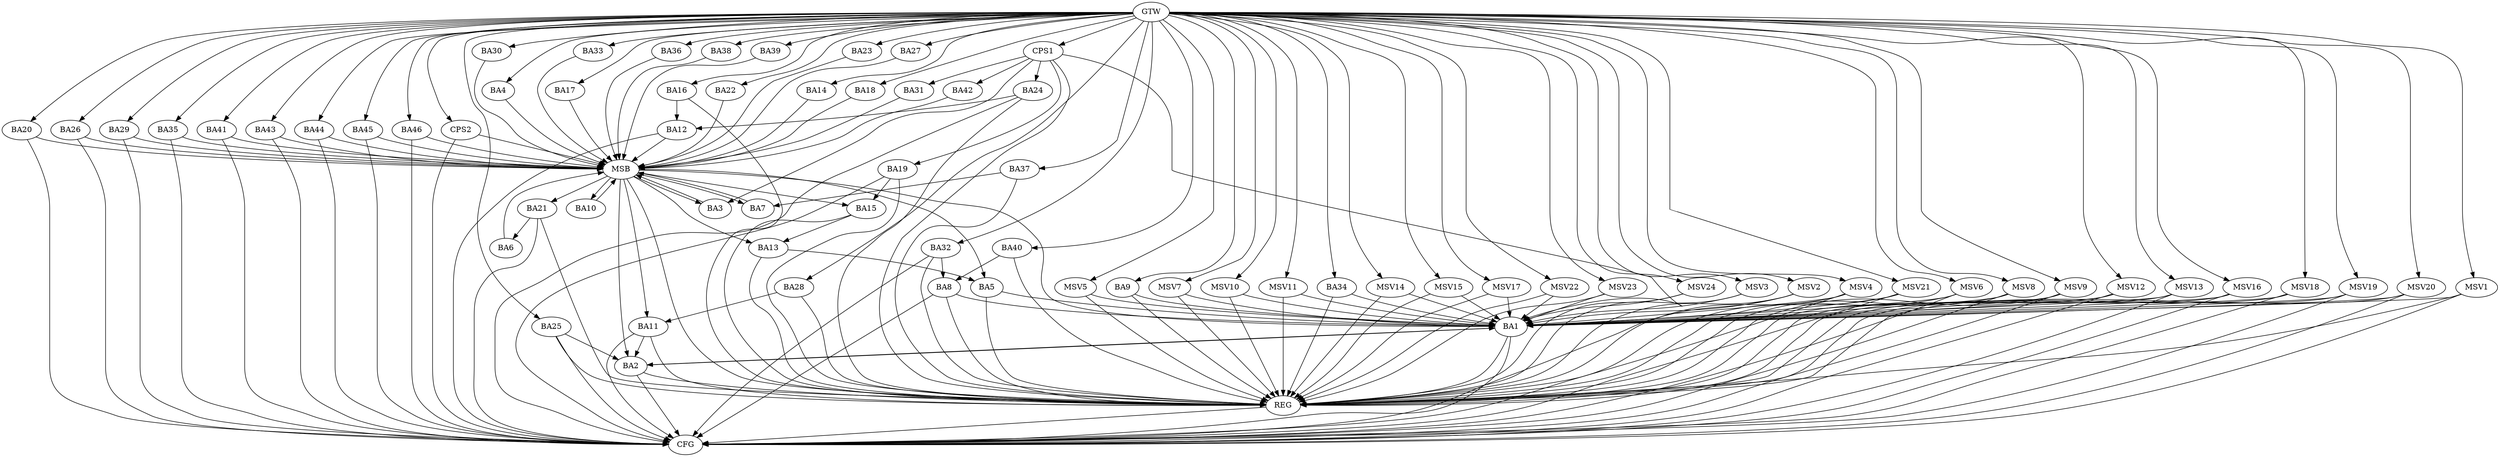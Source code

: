 strict digraph G {
  BA1 [ label="BA1" ];
  BA2 [ label="BA2" ];
  BA3 [ label="BA3" ];
  BA4 [ label="BA4" ];
  BA5 [ label="BA5" ];
  BA6 [ label="BA6" ];
  BA7 [ label="BA7" ];
  BA8 [ label="BA8" ];
  BA9 [ label="BA9" ];
  BA10 [ label="BA10" ];
  BA11 [ label="BA11" ];
  BA12 [ label="BA12" ];
  BA13 [ label="BA13" ];
  BA14 [ label="BA14" ];
  BA15 [ label="BA15" ];
  BA16 [ label="BA16" ];
  BA17 [ label="BA17" ];
  BA18 [ label="BA18" ];
  BA19 [ label="BA19" ];
  BA20 [ label="BA20" ];
  BA21 [ label="BA21" ];
  BA22 [ label="BA22" ];
  BA23 [ label="BA23" ];
  BA24 [ label="BA24" ];
  BA25 [ label="BA25" ];
  BA26 [ label="BA26" ];
  BA27 [ label="BA27" ];
  BA28 [ label="BA28" ];
  BA29 [ label="BA29" ];
  BA30 [ label="BA30" ];
  BA31 [ label="BA31" ];
  BA32 [ label="BA32" ];
  BA33 [ label="BA33" ];
  BA34 [ label="BA34" ];
  BA35 [ label="BA35" ];
  BA36 [ label="BA36" ];
  BA37 [ label="BA37" ];
  BA38 [ label="BA38" ];
  BA39 [ label="BA39" ];
  BA40 [ label="BA40" ];
  BA41 [ label="BA41" ];
  BA42 [ label="BA42" ];
  BA43 [ label="BA43" ];
  BA44 [ label="BA44" ];
  BA45 [ label="BA45" ];
  BA46 [ label="BA46" ];
  CPS1 [ label="CPS1" ];
  CPS2 [ label="CPS2" ];
  GTW [ label="GTW" ];
  REG [ label="REG" ];
  MSB [ label="MSB" ];
  CFG [ label="CFG" ];
  MSV1 [ label="MSV1" ];
  MSV2 [ label="MSV2" ];
  MSV3 [ label="MSV3" ];
  MSV4 [ label="MSV4" ];
  MSV5 [ label="MSV5" ];
  MSV6 [ label="MSV6" ];
  MSV7 [ label="MSV7" ];
  MSV8 [ label="MSV8" ];
  MSV9 [ label="MSV9" ];
  MSV10 [ label="MSV10" ];
  MSV11 [ label="MSV11" ];
  MSV12 [ label="MSV12" ];
  MSV13 [ label="MSV13" ];
  MSV14 [ label="MSV14" ];
  MSV15 [ label="MSV15" ];
  MSV16 [ label="MSV16" ];
  MSV17 [ label="MSV17" ];
  MSV18 [ label="MSV18" ];
  MSV19 [ label="MSV19" ];
  MSV20 [ label="MSV20" ];
  MSV21 [ label="MSV21" ];
  MSV22 [ label="MSV22" ];
  MSV23 [ label="MSV23" ];
  MSV24 [ label="MSV24" ];
  BA1 -> BA2;
  BA2 -> BA1;
  BA5 -> BA1;
  BA8 -> BA1;
  BA9 -> BA1;
  BA11 -> BA2;
  BA13 -> BA5;
  BA15 -> BA13;
  BA16 -> BA12;
  BA19 -> BA15;
  BA21 -> BA6;
  BA24 -> BA12;
  BA25 -> BA2;
  BA28 -> BA11;
  BA32 -> BA8;
  BA34 -> BA1;
  BA37 -> BA7;
  BA40 -> BA8;
  CPS1 -> BA24;
  CPS1 -> BA42;
  CPS1 -> BA1;
  CPS1 -> BA3;
  CPS1 -> BA19;
  CPS1 -> BA31;
  GTW -> BA4;
  GTW -> BA9;
  GTW -> BA14;
  GTW -> BA16;
  GTW -> BA17;
  GTW -> BA18;
  GTW -> BA20;
  GTW -> BA22;
  GTW -> BA23;
  GTW -> BA25;
  GTW -> BA26;
  GTW -> BA27;
  GTW -> BA28;
  GTW -> BA29;
  GTW -> BA30;
  GTW -> BA32;
  GTW -> BA33;
  GTW -> BA34;
  GTW -> BA35;
  GTW -> BA36;
  GTW -> BA37;
  GTW -> BA38;
  GTW -> BA39;
  GTW -> BA40;
  GTW -> BA41;
  GTW -> BA43;
  GTW -> BA44;
  GTW -> BA45;
  GTW -> BA46;
  GTW -> CPS1;
  GTW -> CPS2;
  BA1 -> REG;
  BA2 -> REG;
  BA5 -> REG;
  BA8 -> REG;
  BA9 -> REG;
  BA11 -> REG;
  BA13 -> REG;
  BA15 -> REG;
  BA16 -> REG;
  BA19 -> REG;
  BA21 -> REG;
  BA24 -> REG;
  BA25 -> REG;
  BA28 -> REG;
  BA32 -> REG;
  BA34 -> REG;
  BA37 -> REG;
  BA40 -> REG;
  CPS1 -> REG;
  BA3 -> MSB;
  MSB -> BA2;
  MSB -> REG;
  BA4 -> MSB;
  BA6 -> MSB;
  BA7 -> MSB;
  MSB -> BA1;
  BA10 -> MSB;
  BA12 -> MSB;
  BA14 -> MSB;
  MSB -> BA13;
  BA17 -> MSB;
  MSB -> BA5;
  BA18 -> MSB;
  BA20 -> MSB;
  MSB -> BA10;
  BA22 -> MSB;
  BA23 -> MSB;
  MSB -> BA11;
  BA26 -> MSB;
  MSB -> BA7;
  BA27 -> MSB;
  BA29 -> MSB;
  BA30 -> MSB;
  BA31 -> MSB;
  BA33 -> MSB;
  BA35 -> MSB;
  BA36 -> MSB;
  BA38 -> MSB;
  BA39 -> MSB;
  BA41 -> MSB;
  MSB -> BA3;
  BA42 -> MSB;
  MSB -> BA21;
  BA43 -> MSB;
  MSB -> BA15;
  BA44 -> MSB;
  BA45 -> MSB;
  BA46 -> MSB;
  CPS2 -> MSB;
  BA11 -> CFG;
  BA20 -> CFG;
  BA2 -> CFG;
  BA46 -> CFG;
  BA8 -> CFG;
  BA26 -> CFG;
  BA41 -> CFG;
  BA24 -> CFG;
  BA12 -> CFG;
  BA35 -> CFG;
  BA1 -> CFG;
  BA25 -> CFG;
  CPS2 -> CFG;
  BA19 -> CFG;
  BA44 -> CFG;
  BA21 -> CFG;
  BA45 -> CFG;
  BA32 -> CFG;
  BA29 -> CFG;
  BA43 -> CFG;
  REG -> CFG;
  MSV1 -> BA1;
  MSV2 -> BA1;
  MSV3 -> BA1;
  MSV4 -> BA1;
  MSV5 -> BA1;
  GTW -> MSV1;
  MSV1 -> REG;
  MSV1 -> CFG;
  GTW -> MSV2;
  MSV2 -> REG;
  MSV2 -> CFG;
  GTW -> MSV3;
  MSV3 -> REG;
  GTW -> MSV4;
  MSV4 -> REG;
  MSV4 -> CFG;
  GTW -> MSV5;
  MSV5 -> REG;
  MSV6 -> BA1;
  MSV7 -> BA1;
  GTW -> MSV6;
  MSV6 -> REG;
  MSV6 -> CFG;
  GTW -> MSV7;
  MSV7 -> REG;
  MSV8 -> BA1;
  GTW -> MSV8;
  MSV8 -> REG;
  MSV8 -> CFG;
  MSV9 -> BA1;
  GTW -> MSV9;
  MSV9 -> REG;
  MSV9 -> CFG;
  MSV10 -> BA1;
  GTW -> MSV10;
  MSV10 -> REG;
  MSV11 -> BA1;
  MSV12 -> BA1;
  MSV13 -> BA1;
  GTW -> MSV11;
  MSV11 -> REG;
  GTW -> MSV12;
  MSV12 -> REG;
  MSV12 -> CFG;
  GTW -> MSV13;
  MSV13 -> REG;
  MSV13 -> CFG;
  MSV14 -> BA1;
  GTW -> MSV14;
  MSV14 -> REG;
  MSV15 -> BA1;
  MSV16 -> BA1;
  GTW -> MSV15;
  MSV15 -> REG;
  GTW -> MSV16;
  MSV16 -> REG;
  MSV16 -> CFG;
  MSV17 -> BA1;
  GTW -> MSV17;
  MSV17 -> REG;
  MSV18 -> BA1;
  MSV19 -> BA1;
  MSV20 -> BA1;
  GTW -> MSV18;
  MSV18 -> REG;
  MSV18 -> CFG;
  GTW -> MSV19;
  MSV19 -> REG;
  MSV19 -> CFG;
  GTW -> MSV20;
  MSV20 -> REG;
  MSV20 -> CFG;
  MSV21 -> BA1;
  GTW -> MSV21;
  MSV21 -> REG;
  MSV21 -> CFG;
  MSV22 -> BA1;
  MSV23 -> BA1;
  MSV24 -> BA1;
  GTW -> MSV22;
  MSV22 -> REG;
  GTW -> MSV23;
  MSV23 -> REG;
  GTW -> MSV24;
  MSV24 -> REG;
}
